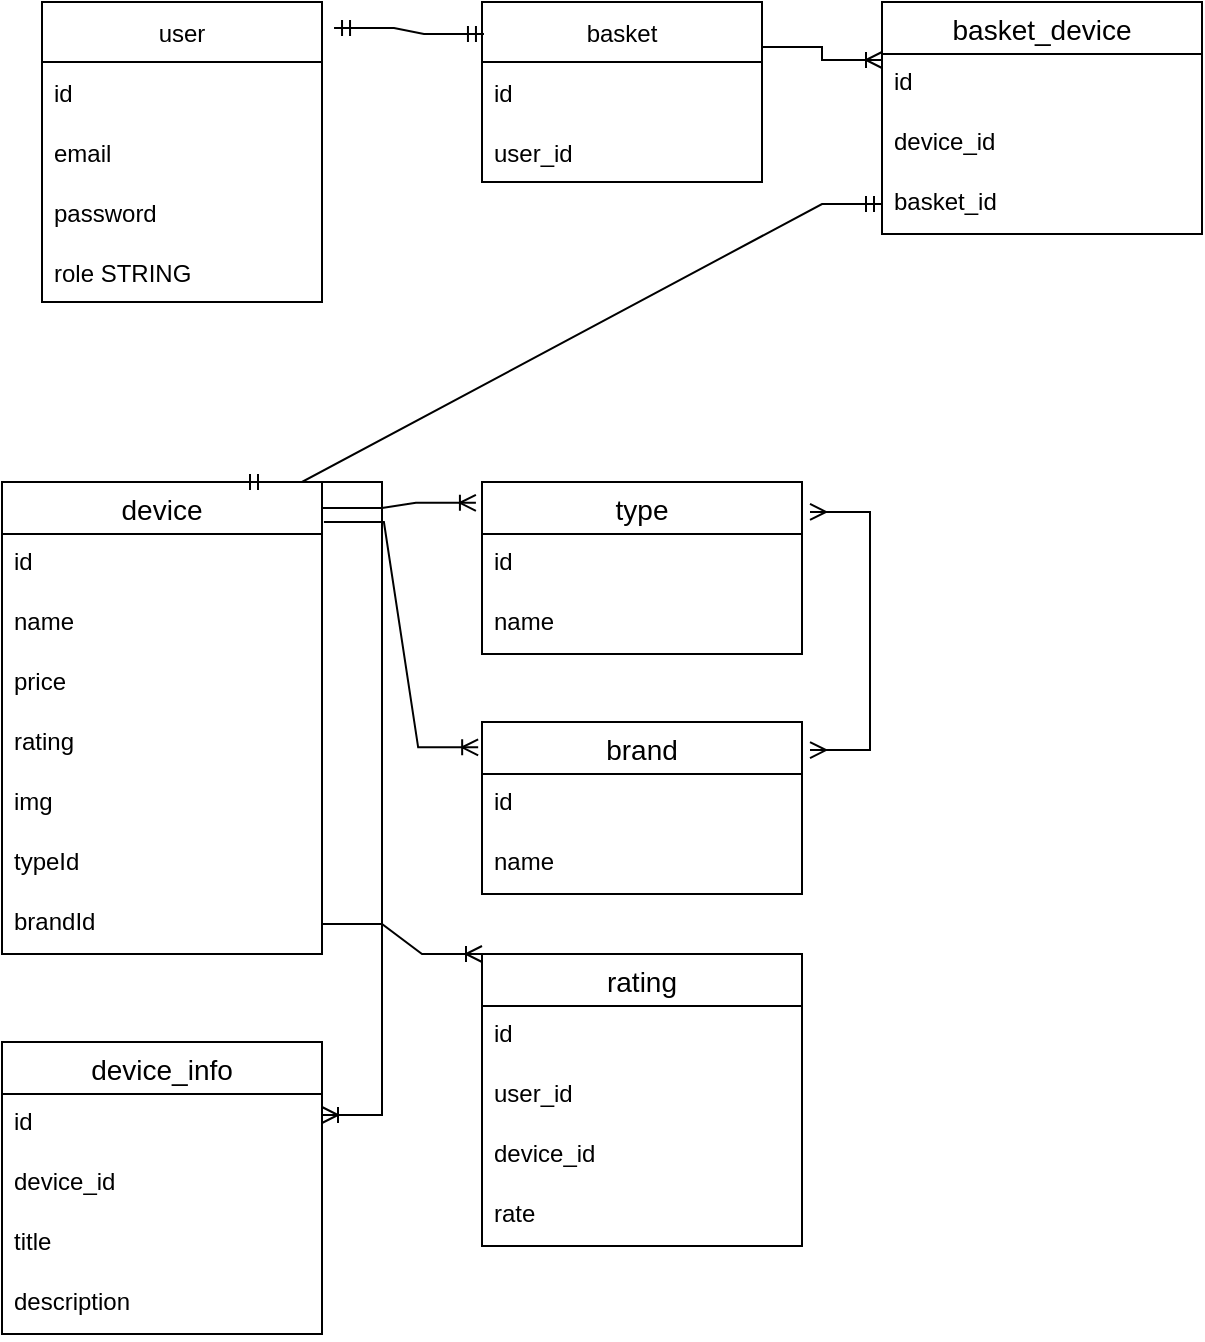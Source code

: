<mxfile version="17.4.6" type="device"><diagram id="V3hT98DkMvmHXGisYXBE" name="Page-1"><mxGraphModel dx="1381" dy="764" grid="1" gridSize="10" guides="1" tooltips="1" connect="1" arrows="1" fold="1" page="1" pageScale="1" pageWidth="827" pageHeight="1169" math="0" shadow="0"><root><mxCell id="0"/><mxCell id="1" parent="0"/><mxCell id="TG_uQX2pDYXaZIfQZuxI-1" value="user" style="swimlane;fontStyle=0;childLayout=stackLayout;horizontal=1;startSize=30;horizontalStack=0;resizeParent=1;resizeParentMax=0;resizeLast=0;collapsible=1;marginBottom=0;" vertex="1" parent="1"><mxGeometry x="140" y="80" width="140" height="150" as="geometry"/></mxCell><mxCell id="TG_uQX2pDYXaZIfQZuxI-2" value="id" style="text;strokeColor=none;fillColor=none;align=left;verticalAlign=middle;spacingLeft=4;spacingRight=4;overflow=hidden;points=[[0,0.5],[1,0.5]];portConstraint=eastwest;rotatable=0;" vertex="1" parent="TG_uQX2pDYXaZIfQZuxI-1"><mxGeometry y="30" width="140" height="30" as="geometry"/></mxCell><mxCell id="TG_uQX2pDYXaZIfQZuxI-3" value="email" style="text;strokeColor=none;fillColor=none;align=left;verticalAlign=middle;spacingLeft=4;spacingRight=4;overflow=hidden;points=[[0,0.5],[1,0.5]];portConstraint=eastwest;rotatable=0;" vertex="1" parent="TG_uQX2pDYXaZIfQZuxI-1"><mxGeometry y="60" width="140" height="30" as="geometry"/></mxCell><mxCell id="TG_uQX2pDYXaZIfQZuxI-4" value="password" style="text;strokeColor=none;fillColor=none;align=left;verticalAlign=middle;spacingLeft=4;spacingRight=4;overflow=hidden;points=[[0,0.5],[1,0.5]];portConstraint=eastwest;rotatable=0;" vertex="1" parent="TG_uQX2pDYXaZIfQZuxI-1"><mxGeometry y="90" width="140" height="30" as="geometry"/></mxCell><mxCell id="TG_uQX2pDYXaZIfQZuxI-5" value="role STRING" style="text;strokeColor=none;fillColor=none;align=left;verticalAlign=middle;spacingLeft=4;spacingRight=4;overflow=hidden;points=[[0,0.5],[1,0.5]];portConstraint=eastwest;rotatable=0;" vertex="1" parent="TG_uQX2pDYXaZIfQZuxI-1"><mxGeometry y="120" width="140" height="30" as="geometry"/></mxCell><mxCell id="TG_uQX2pDYXaZIfQZuxI-6" value="basket" style="swimlane;fontStyle=0;childLayout=stackLayout;horizontal=1;startSize=30;horizontalStack=0;resizeParent=1;resizeParentMax=0;resizeLast=0;collapsible=1;marginBottom=0;" vertex="1" parent="1"><mxGeometry x="360" y="80" width="140" height="90" as="geometry"/></mxCell><mxCell id="TG_uQX2pDYXaZIfQZuxI-7" value="id" style="text;strokeColor=none;fillColor=none;align=left;verticalAlign=middle;spacingLeft=4;spacingRight=4;overflow=hidden;points=[[0,0.5],[1,0.5]];portConstraint=eastwest;rotatable=0;" vertex="1" parent="TG_uQX2pDYXaZIfQZuxI-6"><mxGeometry y="30" width="140" height="30" as="geometry"/></mxCell><mxCell id="TG_uQX2pDYXaZIfQZuxI-8" value="user_id" style="text;strokeColor=none;fillColor=none;align=left;verticalAlign=middle;spacingLeft=4;spacingRight=4;overflow=hidden;points=[[0,0.5],[1,0.5]];portConstraint=eastwest;rotatable=0;" vertex="1" parent="TG_uQX2pDYXaZIfQZuxI-6"><mxGeometry y="60" width="140" height="30" as="geometry"/></mxCell><mxCell id="TG_uQX2pDYXaZIfQZuxI-11" value="" style="edgeStyle=entityRelationEdgeStyle;fontSize=12;html=1;endArrow=ERmandOne;startArrow=ERmandOne;rounded=0;exitX=1.043;exitY=0.087;exitDx=0;exitDy=0;entryX=0.007;entryY=0.178;entryDx=0;entryDy=0;entryPerimeter=0;exitPerimeter=0;" edge="1" parent="1" source="TG_uQX2pDYXaZIfQZuxI-1" target="TG_uQX2pDYXaZIfQZuxI-6"><mxGeometry width="100" height="100" relative="1" as="geometry"><mxPoint x="360" y="440" as="sourcePoint"/><mxPoint x="460" y="340" as="targetPoint"/></mxGeometry></mxCell><mxCell id="TG_uQX2pDYXaZIfQZuxI-12" value="device" style="swimlane;fontStyle=0;childLayout=stackLayout;horizontal=1;startSize=26;horizontalStack=0;resizeParent=1;resizeParentMax=0;resizeLast=0;collapsible=1;marginBottom=0;align=center;fontSize=14;" vertex="1" parent="1"><mxGeometry x="120" y="320" width="160" height="236" as="geometry"/></mxCell><mxCell id="TG_uQX2pDYXaZIfQZuxI-13" value="id" style="text;strokeColor=none;fillColor=none;spacingLeft=4;spacingRight=4;overflow=hidden;rotatable=0;points=[[0,0.5],[1,0.5]];portConstraint=eastwest;fontSize=12;" vertex="1" parent="TG_uQX2pDYXaZIfQZuxI-12"><mxGeometry y="26" width="160" height="30" as="geometry"/></mxCell><mxCell id="TG_uQX2pDYXaZIfQZuxI-14" value="name" style="text;strokeColor=none;fillColor=none;spacingLeft=4;spacingRight=4;overflow=hidden;rotatable=0;points=[[0,0.5],[1,0.5]];portConstraint=eastwest;fontSize=12;" vertex="1" parent="TG_uQX2pDYXaZIfQZuxI-12"><mxGeometry y="56" width="160" height="30" as="geometry"/></mxCell><mxCell id="TG_uQX2pDYXaZIfQZuxI-15" value="price" style="text;strokeColor=none;fillColor=none;spacingLeft=4;spacingRight=4;overflow=hidden;rotatable=0;points=[[0,0.5],[1,0.5]];portConstraint=eastwest;fontSize=12;" vertex="1" parent="TG_uQX2pDYXaZIfQZuxI-12"><mxGeometry y="86" width="160" height="30" as="geometry"/></mxCell><mxCell id="TG_uQX2pDYXaZIfQZuxI-16" value="rating" style="text;strokeColor=none;fillColor=none;spacingLeft=4;spacingRight=4;overflow=hidden;rotatable=0;points=[[0,0.5],[1,0.5]];portConstraint=eastwest;fontSize=12;" vertex="1" parent="TG_uQX2pDYXaZIfQZuxI-12"><mxGeometry y="116" width="160" height="30" as="geometry"/></mxCell><mxCell id="TG_uQX2pDYXaZIfQZuxI-17" value="img" style="text;strokeColor=none;fillColor=none;spacingLeft=4;spacingRight=4;overflow=hidden;rotatable=0;points=[[0,0.5],[1,0.5]];portConstraint=eastwest;fontSize=12;" vertex="1" parent="TG_uQX2pDYXaZIfQZuxI-12"><mxGeometry y="146" width="160" height="30" as="geometry"/></mxCell><mxCell id="TG_uQX2pDYXaZIfQZuxI-18" value="typeId" style="text;strokeColor=none;fillColor=none;spacingLeft=4;spacingRight=4;overflow=hidden;rotatable=0;points=[[0,0.5],[1,0.5]];portConstraint=eastwest;fontSize=12;" vertex="1" parent="TG_uQX2pDYXaZIfQZuxI-12"><mxGeometry y="176" width="160" height="30" as="geometry"/></mxCell><mxCell id="TG_uQX2pDYXaZIfQZuxI-19" value="brandId" style="text;strokeColor=none;fillColor=none;spacingLeft=4;spacingRight=4;overflow=hidden;rotatable=0;points=[[0,0.5],[1,0.5]];portConstraint=eastwest;fontSize=12;" vertex="1" parent="TG_uQX2pDYXaZIfQZuxI-12"><mxGeometry y="206" width="160" height="30" as="geometry"/></mxCell><mxCell id="TG_uQX2pDYXaZIfQZuxI-20" value="type" style="swimlane;fontStyle=0;childLayout=stackLayout;horizontal=1;startSize=26;horizontalStack=0;resizeParent=1;resizeParentMax=0;resizeLast=0;collapsible=1;marginBottom=0;align=center;fontSize=14;" vertex="1" parent="1"><mxGeometry x="360" y="320" width="160" height="86" as="geometry"/></mxCell><mxCell id="TG_uQX2pDYXaZIfQZuxI-21" value="id" style="text;strokeColor=none;fillColor=none;spacingLeft=4;spacingRight=4;overflow=hidden;rotatable=0;points=[[0,0.5],[1,0.5]];portConstraint=eastwest;fontSize=12;" vertex="1" parent="TG_uQX2pDYXaZIfQZuxI-20"><mxGeometry y="26" width="160" height="30" as="geometry"/></mxCell><mxCell id="TG_uQX2pDYXaZIfQZuxI-22" value="name" style="text;strokeColor=none;fillColor=none;spacingLeft=4;spacingRight=4;overflow=hidden;rotatable=0;points=[[0,0.5],[1,0.5]];portConstraint=eastwest;fontSize=12;" vertex="1" parent="TG_uQX2pDYXaZIfQZuxI-20"><mxGeometry y="56" width="160" height="30" as="geometry"/></mxCell><mxCell id="TG_uQX2pDYXaZIfQZuxI-24" value="brand" style="swimlane;fontStyle=0;childLayout=stackLayout;horizontal=1;startSize=26;horizontalStack=0;resizeParent=1;resizeParentMax=0;resizeLast=0;collapsible=1;marginBottom=0;align=center;fontSize=14;" vertex="1" parent="1"><mxGeometry x="360" y="440" width="160" height="86" as="geometry"/></mxCell><mxCell id="TG_uQX2pDYXaZIfQZuxI-25" value="id" style="text;strokeColor=none;fillColor=none;spacingLeft=4;spacingRight=4;overflow=hidden;rotatable=0;points=[[0,0.5],[1,0.5]];portConstraint=eastwest;fontSize=12;" vertex="1" parent="TG_uQX2pDYXaZIfQZuxI-24"><mxGeometry y="26" width="160" height="30" as="geometry"/></mxCell><mxCell id="TG_uQX2pDYXaZIfQZuxI-26" value="name" style="text;strokeColor=none;fillColor=none;spacingLeft=4;spacingRight=4;overflow=hidden;rotatable=0;points=[[0,0.5],[1,0.5]];portConstraint=eastwest;fontSize=12;" vertex="1" parent="TG_uQX2pDYXaZIfQZuxI-24"><mxGeometry y="56" width="160" height="30" as="geometry"/></mxCell><mxCell id="TG_uQX2pDYXaZIfQZuxI-28" value="" style="edgeStyle=entityRelationEdgeStyle;fontSize=12;html=1;endArrow=ERoneToMany;rounded=0;exitX=1;exitY=0.055;exitDx=0;exitDy=0;exitPerimeter=0;entryX=-0.019;entryY=0.121;entryDx=0;entryDy=0;entryPerimeter=0;" edge="1" parent="1" source="TG_uQX2pDYXaZIfQZuxI-12" target="TG_uQX2pDYXaZIfQZuxI-20"><mxGeometry width="100" height="100" relative="1" as="geometry"><mxPoint x="360" y="440" as="sourcePoint"/><mxPoint x="460" y="340" as="targetPoint"/></mxGeometry></mxCell><mxCell id="TG_uQX2pDYXaZIfQZuxI-29" value="" style="edgeStyle=entityRelationEdgeStyle;fontSize=12;html=1;endArrow=ERoneToMany;rounded=0;exitX=1.006;exitY=0.085;exitDx=0;exitDy=0;exitPerimeter=0;entryX=-0.012;entryY=0.147;entryDx=0;entryDy=0;entryPerimeter=0;" edge="1" parent="1" source="TG_uQX2pDYXaZIfQZuxI-12" target="TG_uQX2pDYXaZIfQZuxI-24"><mxGeometry width="100" height="100" relative="1" as="geometry"><mxPoint x="360" y="440" as="sourcePoint"/><mxPoint x="460" y="340" as="targetPoint"/></mxGeometry></mxCell><mxCell id="TG_uQX2pDYXaZIfQZuxI-30" value="" style="edgeStyle=entityRelationEdgeStyle;fontSize=12;html=1;endArrow=ERmany;startArrow=ERmany;rounded=0;exitX=1.025;exitY=0.174;exitDx=0;exitDy=0;exitPerimeter=0;entryX=1.025;entryY=0.163;entryDx=0;entryDy=0;entryPerimeter=0;" edge="1" parent="1" source="TG_uQX2pDYXaZIfQZuxI-20" target="TG_uQX2pDYXaZIfQZuxI-24"><mxGeometry width="100" height="100" relative="1" as="geometry"><mxPoint x="360" y="440" as="sourcePoint"/><mxPoint x="460" y="340" as="targetPoint"/></mxGeometry></mxCell><mxCell id="TG_uQX2pDYXaZIfQZuxI-31" value="device_info" style="swimlane;fontStyle=0;childLayout=stackLayout;horizontal=1;startSize=26;horizontalStack=0;resizeParent=1;resizeParentMax=0;resizeLast=0;collapsible=1;marginBottom=0;align=center;fontSize=14;" vertex="1" parent="1"><mxGeometry x="120" y="600" width="160" height="146" as="geometry"/></mxCell><mxCell id="TG_uQX2pDYXaZIfQZuxI-32" value="id" style="text;strokeColor=none;fillColor=none;spacingLeft=4;spacingRight=4;overflow=hidden;rotatable=0;points=[[0,0.5],[1,0.5]];portConstraint=eastwest;fontSize=12;" vertex="1" parent="TG_uQX2pDYXaZIfQZuxI-31"><mxGeometry y="26" width="160" height="30" as="geometry"/></mxCell><mxCell id="TG_uQX2pDYXaZIfQZuxI-33" value="device_id" style="text;strokeColor=none;fillColor=none;spacingLeft=4;spacingRight=4;overflow=hidden;rotatable=0;points=[[0,0.5],[1,0.5]];portConstraint=eastwest;fontSize=12;" vertex="1" parent="TG_uQX2pDYXaZIfQZuxI-31"><mxGeometry y="56" width="160" height="30" as="geometry"/></mxCell><mxCell id="TG_uQX2pDYXaZIfQZuxI-35" value="title" style="text;strokeColor=none;fillColor=none;spacingLeft=4;spacingRight=4;overflow=hidden;rotatable=0;points=[[0,0.5],[1,0.5]];portConstraint=eastwest;fontSize=12;" vertex="1" parent="TG_uQX2pDYXaZIfQZuxI-31"><mxGeometry y="86" width="160" height="30" as="geometry"/></mxCell><mxCell id="TG_uQX2pDYXaZIfQZuxI-36" value="description" style="text;strokeColor=none;fillColor=none;spacingLeft=4;spacingRight=4;overflow=hidden;rotatable=0;points=[[0,0.5],[1,0.5]];portConstraint=eastwest;fontSize=12;" vertex="1" parent="TG_uQX2pDYXaZIfQZuxI-31"><mxGeometry y="116" width="160" height="30" as="geometry"/></mxCell><mxCell id="TG_uQX2pDYXaZIfQZuxI-34" value="" style="edgeStyle=entityRelationEdgeStyle;fontSize=12;html=1;endArrow=ERoneToMany;rounded=0;entryX=1;entryY=0.25;entryDx=0;entryDy=0;exitX=1;exitY=0;exitDx=0;exitDy=0;" edge="1" parent="1" source="TG_uQX2pDYXaZIfQZuxI-12" target="TG_uQX2pDYXaZIfQZuxI-31"><mxGeometry width="100" height="100" relative="1" as="geometry"><mxPoint x="118" y="332" as="sourcePoint"/><mxPoint x="110" y="614" as="targetPoint"/></mxGeometry></mxCell><mxCell id="TG_uQX2pDYXaZIfQZuxI-37" value="basket_device" style="swimlane;fontStyle=0;childLayout=stackLayout;horizontal=1;startSize=26;horizontalStack=0;resizeParent=1;resizeParentMax=0;resizeLast=0;collapsible=1;marginBottom=0;align=center;fontSize=14;" vertex="1" parent="1"><mxGeometry x="560" y="80" width="160" height="116" as="geometry"/></mxCell><mxCell id="TG_uQX2pDYXaZIfQZuxI-38" value="id" style="text;strokeColor=none;fillColor=none;spacingLeft=4;spacingRight=4;overflow=hidden;rotatable=0;points=[[0,0.5],[1,0.5]];portConstraint=eastwest;fontSize=12;" vertex="1" parent="TG_uQX2pDYXaZIfQZuxI-37"><mxGeometry y="26" width="160" height="30" as="geometry"/></mxCell><mxCell id="TG_uQX2pDYXaZIfQZuxI-39" value="device_id" style="text;strokeColor=none;fillColor=none;spacingLeft=4;spacingRight=4;overflow=hidden;rotatable=0;points=[[0,0.5],[1,0.5]];portConstraint=eastwest;fontSize=12;" vertex="1" parent="TG_uQX2pDYXaZIfQZuxI-37"><mxGeometry y="56" width="160" height="30" as="geometry"/></mxCell><mxCell id="TG_uQX2pDYXaZIfQZuxI-40" value="basket_id" style="text;strokeColor=none;fillColor=none;spacingLeft=4;spacingRight=4;overflow=hidden;rotatable=0;points=[[0,0.5],[1,0.5]];portConstraint=eastwest;fontSize=12;" vertex="1" parent="TG_uQX2pDYXaZIfQZuxI-37"><mxGeometry y="86" width="160" height="30" as="geometry"/></mxCell><mxCell id="TG_uQX2pDYXaZIfQZuxI-41" value="" style="edgeStyle=entityRelationEdgeStyle;fontSize=12;html=1;endArrow=ERoneToMany;rounded=0;exitX=1;exitY=0.25;exitDx=0;exitDy=0;entryX=0;entryY=0.25;entryDx=0;entryDy=0;" edge="1" parent="1" source="TG_uQX2pDYXaZIfQZuxI-6" target="TG_uQX2pDYXaZIfQZuxI-37"><mxGeometry width="100" height="100" relative="1" as="geometry"><mxPoint x="360" y="440" as="sourcePoint"/><mxPoint x="460" y="340" as="targetPoint"/></mxGeometry></mxCell><mxCell id="TG_uQX2pDYXaZIfQZuxI-42" value="" style="edgeStyle=entityRelationEdgeStyle;fontSize=12;html=1;endArrow=ERmandOne;startArrow=ERmandOne;rounded=0;exitX=0.75;exitY=0;exitDx=0;exitDy=0;entryX=0;entryY=0.5;entryDx=0;entryDy=0;" edge="1" parent="1" source="TG_uQX2pDYXaZIfQZuxI-12" target="TG_uQX2pDYXaZIfQZuxI-40"><mxGeometry width="100" height="100" relative="1" as="geometry"><mxPoint x="360" y="440" as="sourcePoint"/><mxPoint x="460" y="340" as="targetPoint"/></mxGeometry></mxCell><mxCell id="TG_uQX2pDYXaZIfQZuxI-43" value="rating" style="swimlane;fontStyle=0;childLayout=stackLayout;horizontal=1;startSize=26;horizontalStack=0;resizeParent=1;resizeParentMax=0;resizeLast=0;collapsible=1;marginBottom=0;align=center;fontSize=14;" vertex="1" parent="1"><mxGeometry x="360" y="556" width="160" height="146" as="geometry"/></mxCell><mxCell id="TG_uQX2pDYXaZIfQZuxI-44" value="id" style="text;strokeColor=none;fillColor=none;spacingLeft=4;spacingRight=4;overflow=hidden;rotatable=0;points=[[0,0.5],[1,0.5]];portConstraint=eastwest;fontSize=12;" vertex="1" parent="TG_uQX2pDYXaZIfQZuxI-43"><mxGeometry y="26" width="160" height="30" as="geometry"/></mxCell><mxCell id="TG_uQX2pDYXaZIfQZuxI-45" value="user_id" style="text;strokeColor=none;fillColor=none;spacingLeft=4;spacingRight=4;overflow=hidden;rotatable=0;points=[[0,0.5],[1,0.5]];portConstraint=eastwest;fontSize=12;" vertex="1" parent="TG_uQX2pDYXaZIfQZuxI-43"><mxGeometry y="56" width="160" height="30" as="geometry"/></mxCell><mxCell id="TG_uQX2pDYXaZIfQZuxI-46" value="device_id" style="text;strokeColor=none;fillColor=none;spacingLeft=4;spacingRight=4;overflow=hidden;rotatable=0;points=[[0,0.5],[1,0.5]];portConstraint=eastwest;fontSize=12;" vertex="1" parent="TG_uQX2pDYXaZIfQZuxI-43"><mxGeometry y="86" width="160" height="30" as="geometry"/></mxCell><mxCell id="TG_uQX2pDYXaZIfQZuxI-47" value="rate" style="text;strokeColor=none;fillColor=none;spacingLeft=4;spacingRight=4;overflow=hidden;rotatable=0;points=[[0,0.5],[1,0.5]];portConstraint=eastwest;fontSize=12;" vertex="1" parent="TG_uQX2pDYXaZIfQZuxI-43"><mxGeometry y="116" width="160" height="30" as="geometry"/></mxCell><mxCell id="TG_uQX2pDYXaZIfQZuxI-48" value="" style="edgeStyle=entityRelationEdgeStyle;fontSize=12;html=1;endArrow=ERoneToMany;rounded=0;exitX=1;exitY=0.5;exitDx=0;exitDy=0;entryX=0;entryY=0;entryDx=0;entryDy=0;" edge="1" parent="1" source="TG_uQX2pDYXaZIfQZuxI-19" target="TG_uQX2pDYXaZIfQZuxI-43"><mxGeometry width="100" height="100" relative="1" as="geometry"><mxPoint x="380" y="440" as="sourcePoint"/><mxPoint x="480" y="340" as="targetPoint"/></mxGeometry></mxCell></root></mxGraphModel></diagram></mxfile>